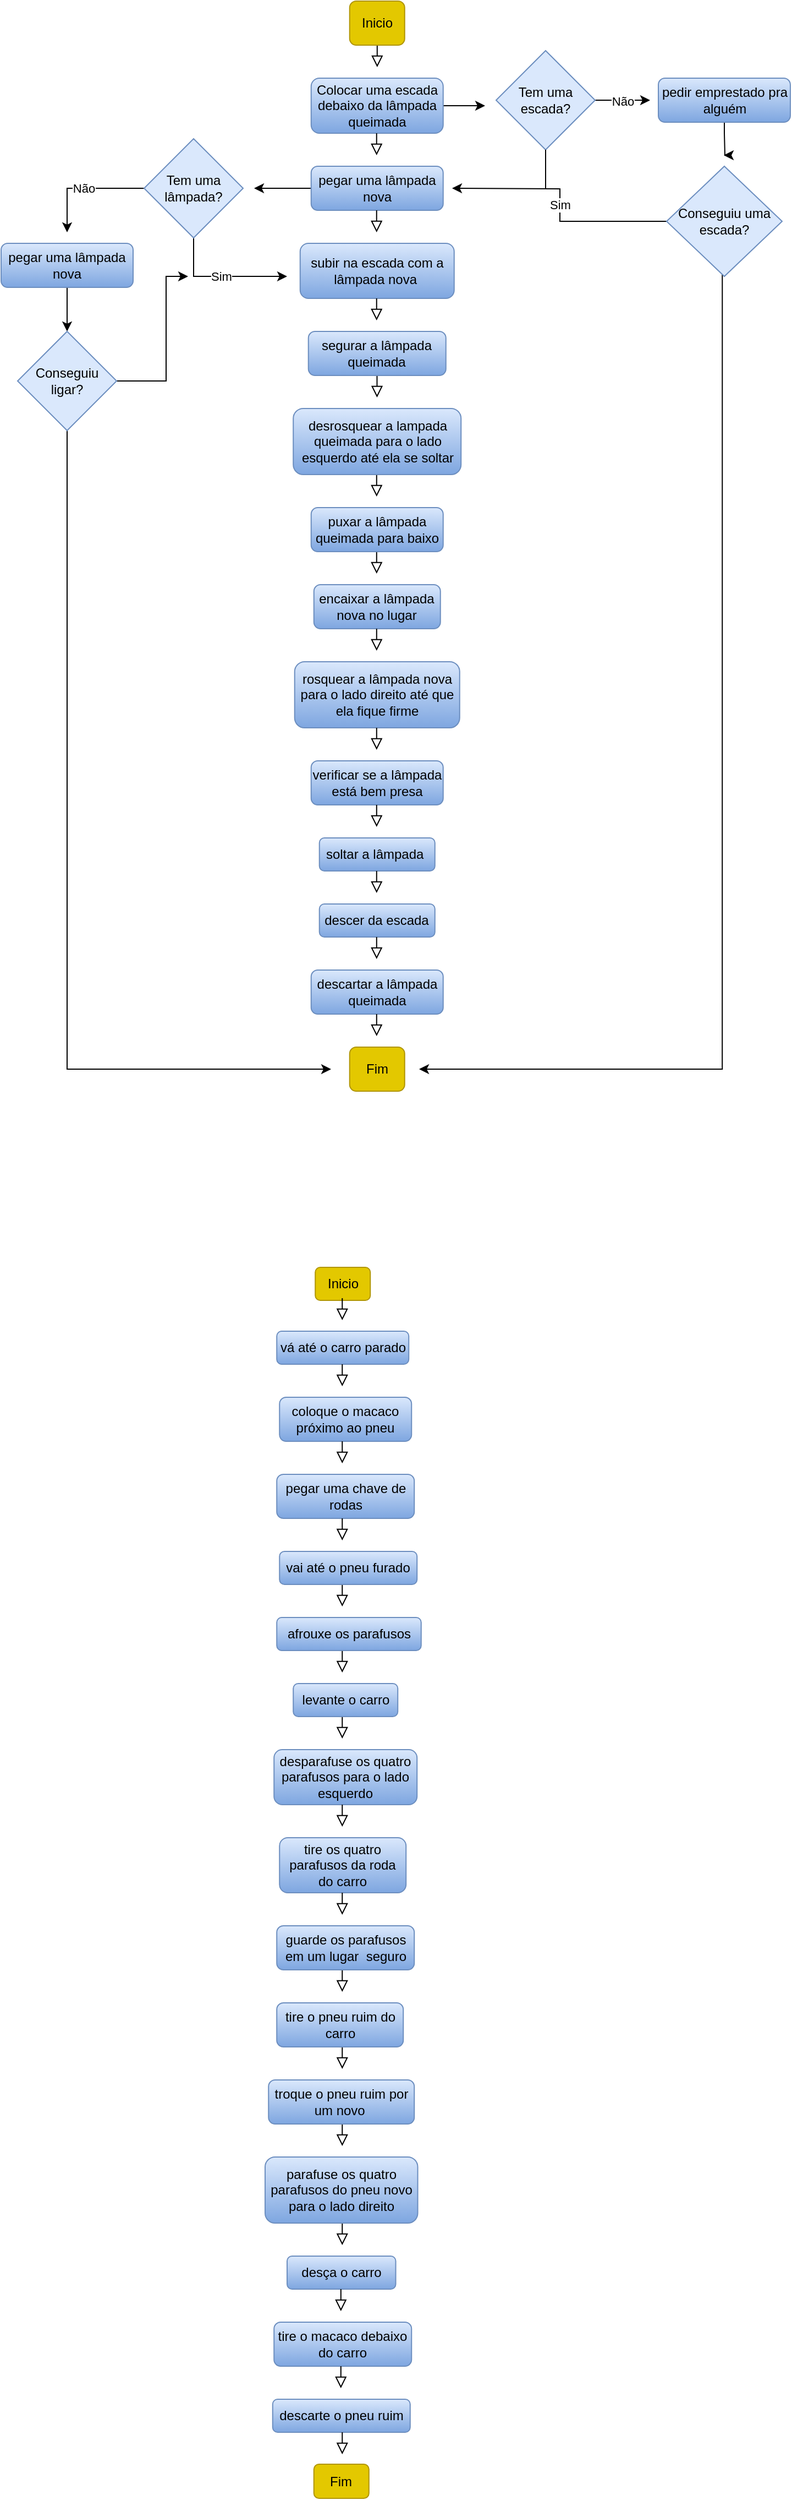<mxfile version="24.7.16">
  <diagram id="C5RBs43oDa-KdzZeNtuy" name="Page-1">
    <mxGraphModel dx="1222" dy="698" grid="1" gridSize="10" guides="1" tooltips="1" connect="1" arrows="1" fold="1" page="1" pageScale="1" pageWidth="827" pageHeight="1169" math="0" shadow="0">
      <root>
        <mxCell id="WIyWlLk6GJQsqaUBKTNV-0" />
        <mxCell id="WIyWlLk6GJQsqaUBKTNV-1" parent="WIyWlLk6GJQsqaUBKTNV-0" />
        <mxCell id="WIyWlLk6GJQsqaUBKTNV-2" value="" style="rounded=0;html=1;jettySize=auto;orthogonalLoop=1;fontSize=11;endArrow=block;endFill=0;endSize=8;strokeWidth=1;shadow=0;labelBackgroundColor=none;edgeStyle=orthogonalEdgeStyle;" parent="WIyWlLk6GJQsqaUBKTNV-1" source="WIyWlLk6GJQsqaUBKTNV-3" edge="1">
          <mxGeometry relative="1" as="geometry">
            <mxPoint x="391.87" y="130" as="targetPoint" />
          </mxGeometry>
        </mxCell>
        <mxCell id="WIyWlLk6GJQsqaUBKTNV-3" value="Inicio" style="rounded=1;whiteSpace=wrap;html=1;fontSize=12;glass=0;strokeWidth=1;shadow=0;fillColor=#e3c800;strokeColor=#B09500;fontColor=#000000;" parent="WIyWlLk6GJQsqaUBKTNV-1" vertex="1">
          <mxGeometry x="366.87" y="70" width="50" height="40" as="geometry" />
        </mxCell>
        <mxCell id="tq8VSNoy9a_6PWsCeqps-9" value="" style="edgeStyle=orthogonalEdgeStyle;rounded=0;orthogonalLoop=1;jettySize=auto;html=1;" edge="1" parent="WIyWlLk6GJQsqaUBKTNV-1" source="WIyWlLk6GJQsqaUBKTNV-7">
          <mxGeometry relative="1" as="geometry">
            <mxPoint x="490" y="165" as="targetPoint" />
            <Array as="points">
              <mxPoint x="460" y="165" />
              <mxPoint x="460" y="165" />
            </Array>
          </mxGeometry>
        </mxCell>
        <mxCell id="WIyWlLk6GJQsqaUBKTNV-7" value="Colocar uma escada debaixo da lâmpada queimada" style="rounded=1;whiteSpace=wrap;html=1;fontSize=12;glass=0;strokeWidth=1;shadow=0;fillColor=#dae8fc;gradientColor=#7ea6e0;strokeColor=#6c8ebf;" parent="WIyWlLk6GJQsqaUBKTNV-1" vertex="1">
          <mxGeometry x="331.87" y="140" width="120" height="50" as="geometry" />
        </mxCell>
        <mxCell id="WIyWlLk6GJQsqaUBKTNV-11" value="Fim" style="rounded=1;whiteSpace=wrap;html=1;fontSize=12;glass=0;strokeWidth=1;shadow=0;fillColor=#e3c800;fontColor=#000000;strokeColor=#B09500;" parent="WIyWlLk6GJQsqaUBKTNV-1" vertex="1">
          <mxGeometry x="366.87" y="1020" width="50" height="40" as="geometry" />
        </mxCell>
        <mxCell id="WIyWlLk6GJQsqaUBKTNV-12" value="subir na escada com a lâmpada nova&amp;nbsp;" style="rounded=1;whiteSpace=wrap;html=1;fontSize=12;glass=0;strokeWidth=1;shadow=0;fillColor=#dae8fc;gradientColor=#7ea6e0;strokeColor=#6c8ebf;" parent="WIyWlLk6GJQsqaUBKTNV-1" vertex="1">
          <mxGeometry x="321.87" y="290" width="140" height="50" as="geometry" />
        </mxCell>
        <mxCell id="LX-FdsdNKnB6Xv-rAkmm-3" value="" style="rounded=0;html=1;jettySize=auto;orthogonalLoop=1;fontSize=11;endArrow=block;endFill=0;endSize=8;strokeWidth=1;shadow=0;labelBackgroundColor=none;edgeStyle=orthogonalEdgeStyle;" parent="WIyWlLk6GJQsqaUBKTNV-1" edge="1">
          <mxGeometry relative="1" as="geometry">
            <mxPoint x="391.37" y="190" as="sourcePoint" />
            <mxPoint x="391.37" y="210" as="targetPoint" />
          </mxGeometry>
        </mxCell>
        <mxCell id="tq8VSNoy9a_6PWsCeqps-10" value="" style="edgeStyle=orthogonalEdgeStyle;rounded=0;orthogonalLoop=1;jettySize=auto;html=1;" edge="1" parent="WIyWlLk6GJQsqaUBKTNV-1" source="LX-FdsdNKnB6Xv-rAkmm-4">
          <mxGeometry relative="1" as="geometry">
            <mxPoint x="280" y="240" as="targetPoint" />
            <Array as="points">
              <mxPoint x="290" y="240" />
              <mxPoint x="290" y="240" />
            </Array>
          </mxGeometry>
        </mxCell>
        <mxCell id="LX-FdsdNKnB6Xv-rAkmm-4" value="pegar uma lâmpada nova" style="rounded=1;whiteSpace=wrap;html=1;fontSize=12;glass=0;strokeWidth=1;shadow=0;fillColor=#dae8fc;gradientColor=#7ea6e0;strokeColor=#6c8ebf;" parent="WIyWlLk6GJQsqaUBKTNV-1" vertex="1">
          <mxGeometry x="331.87" y="220" width="120" height="40" as="geometry" />
        </mxCell>
        <mxCell id="LX-FdsdNKnB6Xv-rAkmm-5" value="" style="rounded=0;html=1;jettySize=auto;orthogonalLoop=1;fontSize=11;endArrow=block;endFill=0;endSize=8;strokeWidth=1;shadow=0;labelBackgroundColor=none;edgeStyle=orthogonalEdgeStyle;" parent="WIyWlLk6GJQsqaUBKTNV-1" edge="1">
          <mxGeometry relative="1" as="geometry">
            <mxPoint x="391.39" y="570" as="sourcePoint" />
            <mxPoint x="391.39" y="590" as="targetPoint" />
          </mxGeometry>
        </mxCell>
        <mxCell id="LX-FdsdNKnB6Xv-rAkmm-6" value="" style="rounded=0;html=1;jettySize=auto;orthogonalLoop=1;fontSize=11;endArrow=block;endFill=0;endSize=8;strokeWidth=1;shadow=0;labelBackgroundColor=none;edgeStyle=orthogonalEdgeStyle;" parent="WIyWlLk6GJQsqaUBKTNV-1" edge="1">
          <mxGeometry relative="1" as="geometry">
            <mxPoint x="391.37" y="260" as="sourcePoint" />
            <mxPoint x="391.37" y="280" as="targetPoint" />
          </mxGeometry>
        </mxCell>
        <mxCell id="LX-FdsdNKnB6Xv-rAkmm-7" value="" style="rounded=0;html=1;jettySize=auto;orthogonalLoop=1;fontSize=11;endArrow=block;endFill=0;endSize=8;strokeWidth=1;shadow=0;labelBackgroundColor=none;edgeStyle=orthogonalEdgeStyle;" parent="WIyWlLk6GJQsqaUBKTNV-1" edge="1">
          <mxGeometry relative="1" as="geometry">
            <mxPoint x="391.75" y="410" as="sourcePoint" />
            <mxPoint x="391.75" y="430" as="targetPoint" />
          </mxGeometry>
        </mxCell>
        <mxCell id="LX-FdsdNKnB6Xv-rAkmm-8" value="" style="rounded=0;html=1;jettySize=auto;orthogonalLoop=1;fontSize=11;endArrow=block;endFill=0;endSize=8;strokeWidth=1;shadow=0;labelBackgroundColor=none;edgeStyle=orthogonalEdgeStyle;" parent="WIyWlLk6GJQsqaUBKTNV-1" edge="1">
          <mxGeometry relative="1" as="geometry">
            <mxPoint x="391.39" y="500" as="sourcePoint" />
            <mxPoint x="391.39" y="520" as="targetPoint" />
          </mxGeometry>
        </mxCell>
        <mxCell id="LX-FdsdNKnB6Xv-rAkmm-9" value="" style="rounded=0;html=1;jettySize=auto;orthogonalLoop=1;fontSize=11;endArrow=block;endFill=0;endSize=8;strokeWidth=1;shadow=0;labelBackgroundColor=none;edgeStyle=orthogonalEdgeStyle;" parent="WIyWlLk6GJQsqaUBKTNV-1" edge="1">
          <mxGeometry relative="1" as="geometry">
            <mxPoint x="391.37" y="340" as="sourcePoint" />
            <mxPoint x="391.37" y="360" as="targetPoint" />
          </mxGeometry>
        </mxCell>
        <mxCell id="LX-FdsdNKnB6Xv-rAkmm-10" value="segurar a lâmpada queimada" style="rounded=1;whiteSpace=wrap;html=1;fontSize=12;glass=0;strokeWidth=1;shadow=0;fillColor=#dae8fc;gradientColor=#7ea6e0;strokeColor=#6c8ebf;" parent="WIyWlLk6GJQsqaUBKTNV-1" vertex="1">
          <mxGeometry x="329.37" y="370" width="125" height="40" as="geometry" />
        </mxCell>
        <mxCell id="LX-FdsdNKnB6Xv-rAkmm-11" value="puxar a lâmpada queimada para baixo" style="rounded=1;whiteSpace=wrap;html=1;fontSize=12;glass=0;strokeWidth=1;shadow=0;fillColor=#dae8fc;gradientColor=#7ea6e0;strokeColor=#6c8ebf;" parent="WIyWlLk6GJQsqaUBKTNV-1" vertex="1">
          <mxGeometry x="331.87" y="530" width="120" height="40" as="geometry" />
        </mxCell>
        <mxCell id="LX-FdsdNKnB6Xv-rAkmm-12" value="desrosquear a lampada queimada para o lado esquerdo até ela se soltar" style="rounded=1;whiteSpace=wrap;html=1;fontSize=12;glass=0;strokeWidth=1;shadow=0;fillColor=#dae8fc;gradientColor=#7ea6e0;strokeColor=#6c8ebf;" parent="WIyWlLk6GJQsqaUBKTNV-1" vertex="1">
          <mxGeometry x="315.62" y="440" width="152.5" height="60" as="geometry" />
        </mxCell>
        <mxCell id="LX-FdsdNKnB6Xv-rAkmm-13" value="encaixar a lâmpada nova no lugar" style="rounded=1;whiteSpace=wrap;html=1;fontSize=12;glass=0;strokeWidth=1;shadow=0;fillColor=#dae8fc;gradientColor=#7ea6e0;strokeColor=#6c8ebf;" parent="WIyWlLk6GJQsqaUBKTNV-1" vertex="1">
          <mxGeometry x="334.37" y="600" width="115" height="40" as="geometry" />
        </mxCell>
        <mxCell id="LX-FdsdNKnB6Xv-rAkmm-14" value="rosquear a lâmpada nova para o lado direito até que ela fique firme" style="rounded=1;whiteSpace=wrap;html=1;fontSize=12;glass=0;strokeWidth=1;shadow=0;fillColor=#dae8fc;gradientColor=#7ea6e0;strokeColor=#6c8ebf;" parent="WIyWlLk6GJQsqaUBKTNV-1" vertex="1">
          <mxGeometry x="316.87" y="670" width="150" height="60" as="geometry" />
        </mxCell>
        <mxCell id="LX-FdsdNKnB6Xv-rAkmm-15" value="soltar a lâmpada&amp;nbsp;" style="rounded=1;whiteSpace=wrap;html=1;fontSize=12;glass=0;strokeWidth=1;shadow=0;fillColor=#dae8fc;gradientColor=#7ea6e0;strokeColor=#6c8ebf;" parent="WIyWlLk6GJQsqaUBKTNV-1" vertex="1">
          <mxGeometry x="339.37" y="830" width="105" height="30" as="geometry" />
        </mxCell>
        <mxCell id="LX-FdsdNKnB6Xv-rAkmm-16" value="verificar se a lâmpada está bem presa" style="rounded=1;whiteSpace=wrap;html=1;fontSize=12;glass=0;strokeWidth=1;shadow=0;fillColor=#dae8fc;gradientColor=#7ea6e0;strokeColor=#6c8ebf;" parent="WIyWlLk6GJQsqaUBKTNV-1" vertex="1">
          <mxGeometry x="331.87" y="760" width="120" height="40" as="geometry" />
        </mxCell>
        <mxCell id="LX-FdsdNKnB6Xv-rAkmm-17" value="desparafuse os quatro parafusos para o lado esquerdo" style="rounded=1;whiteSpace=wrap;html=1;fontSize=12;glass=0;strokeWidth=1;shadow=0;fillColor=#dae8fc;gradientColor=#7ea6e0;strokeColor=#6c8ebf;" parent="WIyWlLk6GJQsqaUBKTNV-1" vertex="1">
          <mxGeometry x="298.12" y="1658" width="130" height="50" as="geometry" />
        </mxCell>
        <mxCell id="LX-FdsdNKnB6Xv-rAkmm-18" value="descer da escada" style="rounded=1;whiteSpace=wrap;html=1;fontSize=12;glass=0;strokeWidth=1;shadow=0;fillColor=#dae8fc;gradientColor=#7ea6e0;strokeColor=#6c8ebf;" parent="WIyWlLk6GJQsqaUBKTNV-1" vertex="1">
          <mxGeometry x="339.37" y="890" width="105" height="30" as="geometry" />
        </mxCell>
        <mxCell id="LX-FdsdNKnB6Xv-rAkmm-19" value="descartar a lâmpada queimada" style="rounded=1;whiteSpace=wrap;html=1;fontSize=12;glass=0;strokeWidth=1;shadow=0;fillColor=#dae8fc;gradientColor=#7ea6e0;strokeColor=#6c8ebf;" parent="WIyWlLk6GJQsqaUBKTNV-1" vertex="1">
          <mxGeometry x="331.87" y="950" width="120" height="40" as="geometry" />
        </mxCell>
        <mxCell id="LX-FdsdNKnB6Xv-rAkmm-21" value="" style="rounded=0;html=1;jettySize=auto;orthogonalLoop=1;fontSize=11;endArrow=block;endFill=0;endSize=8;strokeWidth=1;shadow=0;labelBackgroundColor=none;edgeStyle=orthogonalEdgeStyle;" parent="WIyWlLk6GJQsqaUBKTNV-1" edge="1">
          <mxGeometry relative="1" as="geometry">
            <mxPoint x="391.39" y="990" as="sourcePoint" />
            <mxPoint x="391.39" y="1010" as="targetPoint" />
          </mxGeometry>
        </mxCell>
        <mxCell id="LX-FdsdNKnB6Xv-rAkmm-22" value="" style="rounded=0;html=1;jettySize=auto;orthogonalLoop=1;fontSize=11;endArrow=block;endFill=0;endSize=8;strokeWidth=1;shadow=0;labelBackgroundColor=none;edgeStyle=orthogonalEdgeStyle;" parent="WIyWlLk6GJQsqaUBKTNV-1" edge="1">
          <mxGeometry relative="1" as="geometry">
            <mxPoint x="391.39" y="920" as="sourcePoint" />
            <mxPoint x="391.39" y="940" as="targetPoint" />
          </mxGeometry>
        </mxCell>
        <mxCell id="LX-FdsdNKnB6Xv-rAkmm-23" value="" style="rounded=0;html=1;jettySize=auto;orthogonalLoop=1;fontSize=11;endArrow=block;endFill=0;endSize=8;strokeWidth=1;shadow=0;labelBackgroundColor=none;edgeStyle=orthogonalEdgeStyle;" parent="WIyWlLk6GJQsqaUBKTNV-1" edge="1">
          <mxGeometry relative="1" as="geometry">
            <mxPoint x="391.39" y="860" as="sourcePoint" />
            <mxPoint x="391.39" y="880" as="targetPoint" />
          </mxGeometry>
        </mxCell>
        <mxCell id="LX-FdsdNKnB6Xv-rAkmm-24" value="" style="rounded=0;html=1;jettySize=auto;orthogonalLoop=1;fontSize=11;endArrow=block;endFill=0;endSize=8;strokeWidth=1;shadow=0;labelBackgroundColor=none;edgeStyle=orthogonalEdgeStyle;" parent="WIyWlLk6GJQsqaUBKTNV-1" edge="1">
          <mxGeometry relative="1" as="geometry">
            <mxPoint x="391.39" y="800" as="sourcePoint" />
            <mxPoint x="391.39" y="820" as="targetPoint" />
          </mxGeometry>
        </mxCell>
        <mxCell id="LX-FdsdNKnB6Xv-rAkmm-25" value="" style="rounded=0;html=1;jettySize=auto;orthogonalLoop=1;fontSize=11;endArrow=block;endFill=0;endSize=8;strokeWidth=1;shadow=0;labelBackgroundColor=none;edgeStyle=orthogonalEdgeStyle;" parent="WIyWlLk6GJQsqaUBKTNV-1" edge="1">
          <mxGeometry relative="1" as="geometry">
            <mxPoint x="391.39" y="730" as="sourcePoint" />
            <mxPoint x="391.39" y="750" as="targetPoint" />
          </mxGeometry>
        </mxCell>
        <mxCell id="LX-FdsdNKnB6Xv-rAkmm-26" value="" style="rounded=0;html=1;jettySize=auto;orthogonalLoop=1;fontSize=11;endArrow=block;endFill=0;endSize=8;strokeWidth=1;shadow=0;labelBackgroundColor=none;edgeStyle=orthogonalEdgeStyle;" parent="WIyWlLk6GJQsqaUBKTNV-1" edge="1">
          <mxGeometry relative="1" as="geometry">
            <mxPoint x="391.39" y="640" as="sourcePoint" />
            <mxPoint x="391.39" y="660" as="targetPoint" />
          </mxGeometry>
        </mxCell>
        <mxCell id="LX-FdsdNKnB6Xv-rAkmm-29" value="Inicio" style="rounded=1;whiteSpace=wrap;html=1;fontSize=12;glass=0;strokeWidth=1;shadow=0;fillColor=#e3c800;strokeColor=#B09500;fontColor=#000000;" parent="WIyWlLk6GJQsqaUBKTNV-1" vertex="1">
          <mxGeometry x="335.62" y="1220" width="50" height="30" as="geometry" />
        </mxCell>
        <mxCell id="LX-FdsdNKnB6Xv-rAkmm-30" value="" style="rounded=0;html=1;jettySize=auto;orthogonalLoop=1;fontSize=11;endArrow=block;endFill=0;endSize=8;strokeWidth=1;shadow=0;labelBackgroundColor=none;edgeStyle=orthogonalEdgeStyle;" parent="WIyWlLk6GJQsqaUBKTNV-1" edge="1">
          <mxGeometry relative="1" as="geometry">
            <mxPoint x="360.14" y="1248" as="sourcePoint" />
            <mxPoint x="360.14" y="1268" as="targetPoint" />
          </mxGeometry>
        </mxCell>
        <mxCell id="LX-FdsdNKnB6Xv-rAkmm-31" value="vá até o carro parado" style="rounded=1;whiteSpace=wrap;html=1;fontSize=12;glass=0;strokeWidth=1;shadow=0;fillColor=#dae8fc;strokeColor=#6c8ebf;gradientColor=#7ea6e0;" parent="WIyWlLk6GJQsqaUBKTNV-1" vertex="1">
          <mxGeometry x="300.62" y="1278" width="120" height="30" as="geometry" />
        </mxCell>
        <mxCell id="LX-FdsdNKnB6Xv-rAkmm-32" value="pegar uma chave de rodas" style="rounded=1;whiteSpace=wrap;html=1;fontSize=12;glass=0;strokeWidth=1;shadow=0;fillColor=#dae8fc;gradientColor=#7ea6e0;strokeColor=#6c8ebf;" parent="WIyWlLk6GJQsqaUBKTNV-1" vertex="1">
          <mxGeometry x="300.62" y="1408" width="125" height="40" as="geometry" />
        </mxCell>
        <mxCell id="LX-FdsdNKnB6Xv-rAkmm-33" value="" style="rounded=0;html=1;jettySize=auto;orthogonalLoop=1;fontSize=11;endArrow=block;endFill=0;endSize=8;strokeWidth=1;shadow=0;labelBackgroundColor=none;edgeStyle=orthogonalEdgeStyle;" parent="WIyWlLk6GJQsqaUBKTNV-1" edge="1">
          <mxGeometry relative="1" as="geometry">
            <mxPoint x="360.14" y="1308" as="sourcePoint" />
            <mxPoint x="360.14" y="1328" as="targetPoint" />
          </mxGeometry>
        </mxCell>
        <mxCell id="LX-FdsdNKnB6Xv-rAkmm-34" value="coloque o macaco próximo ao pneu" style="rounded=1;whiteSpace=wrap;html=1;fontSize=12;glass=0;strokeWidth=1;shadow=0;fillColor=#dae8fc;gradientColor=#7ea6e0;strokeColor=#6c8ebf;" parent="WIyWlLk6GJQsqaUBKTNV-1" vertex="1">
          <mxGeometry x="303.12" y="1338" width="120" height="40" as="geometry" />
        </mxCell>
        <mxCell id="LX-FdsdNKnB6Xv-rAkmm-35" value="" style="rounded=0;html=1;jettySize=auto;orthogonalLoop=1;fontSize=11;endArrow=block;endFill=0;endSize=8;strokeWidth=1;shadow=0;labelBackgroundColor=none;edgeStyle=orthogonalEdgeStyle;" parent="WIyWlLk6GJQsqaUBKTNV-1" edge="1">
          <mxGeometry relative="1" as="geometry">
            <mxPoint x="360.14" y="1628" as="sourcePoint" />
            <mxPoint x="360.14" y="1648" as="targetPoint" />
          </mxGeometry>
        </mxCell>
        <mxCell id="LX-FdsdNKnB6Xv-rAkmm-36" value="" style="rounded=0;html=1;jettySize=auto;orthogonalLoop=1;fontSize=11;endArrow=block;endFill=0;endSize=8;strokeWidth=1;shadow=0;labelBackgroundColor=none;edgeStyle=orthogonalEdgeStyle;" parent="WIyWlLk6GJQsqaUBKTNV-1" edge="1">
          <mxGeometry relative="1" as="geometry">
            <mxPoint x="360.14" y="1378" as="sourcePoint" />
            <mxPoint x="360.14" y="1398" as="targetPoint" />
          </mxGeometry>
        </mxCell>
        <mxCell id="LX-FdsdNKnB6Xv-rAkmm-37" value="" style="rounded=0;html=1;jettySize=auto;orthogonalLoop=1;fontSize=11;endArrow=block;endFill=0;endSize=8;strokeWidth=1;shadow=0;labelBackgroundColor=none;edgeStyle=orthogonalEdgeStyle;" parent="WIyWlLk6GJQsqaUBKTNV-1" edge="1">
          <mxGeometry relative="1" as="geometry">
            <mxPoint x="360.14" y="1508" as="sourcePoint" />
            <mxPoint x="360.14" y="1528" as="targetPoint" />
          </mxGeometry>
        </mxCell>
        <mxCell id="LX-FdsdNKnB6Xv-rAkmm-38" value="" style="rounded=0;html=1;jettySize=auto;orthogonalLoop=1;fontSize=11;endArrow=block;endFill=0;endSize=8;strokeWidth=1;shadow=0;labelBackgroundColor=none;edgeStyle=orthogonalEdgeStyle;" parent="WIyWlLk6GJQsqaUBKTNV-1" edge="1">
          <mxGeometry relative="1" as="geometry">
            <mxPoint x="360.14" y="1568" as="sourcePoint" />
            <mxPoint x="360.14" y="1588" as="targetPoint" />
          </mxGeometry>
        </mxCell>
        <mxCell id="LX-FdsdNKnB6Xv-rAkmm-39" value="" style="rounded=0;html=1;jettySize=auto;orthogonalLoop=1;fontSize=11;endArrow=block;endFill=0;endSize=8;strokeWidth=1;shadow=0;labelBackgroundColor=none;edgeStyle=orthogonalEdgeStyle;" parent="WIyWlLk6GJQsqaUBKTNV-1" edge="1">
          <mxGeometry relative="1" as="geometry">
            <mxPoint x="360.14" y="1448" as="sourcePoint" />
            <mxPoint x="360.14" y="1468" as="targetPoint" />
          </mxGeometry>
        </mxCell>
        <mxCell id="LX-FdsdNKnB6Xv-rAkmm-40" value="vai até o pneu furado" style="rounded=1;whiteSpace=wrap;html=1;fontSize=12;glass=0;strokeWidth=1;shadow=0;fillColor=#dae8fc;gradientColor=#7ea6e0;strokeColor=#6c8ebf;" parent="WIyWlLk6GJQsqaUBKTNV-1" vertex="1">
          <mxGeometry x="303.12" y="1478" width="125" height="30" as="geometry" />
        </mxCell>
        <mxCell id="LX-FdsdNKnB6Xv-rAkmm-41" value="levante o carro" style="rounded=1;whiteSpace=wrap;html=1;fontSize=12;glass=0;strokeWidth=1;shadow=0;fillColor=#dae8fc;gradientColor=#7ea6e0;strokeColor=#6c8ebf;" parent="WIyWlLk6GJQsqaUBKTNV-1" vertex="1">
          <mxGeometry x="315.62" y="1598" width="95" height="30" as="geometry" />
        </mxCell>
        <mxCell id="LX-FdsdNKnB6Xv-rAkmm-42" value="afrouxe os parafusos" style="rounded=1;whiteSpace=wrap;html=1;fontSize=12;glass=0;strokeWidth=1;shadow=0;fillColor=#dae8fc;gradientColor=#7ea6e0;strokeColor=#6c8ebf;" parent="WIyWlLk6GJQsqaUBKTNV-1" vertex="1">
          <mxGeometry x="300.62" y="1538" width="131.25" height="30" as="geometry" />
        </mxCell>
        <mxCell id="LX-FdsdNKnB6Xv-rAkmm-43" value="tire os quatro parafusos da roda do carro" style="rounded=1;whiteSpace=wrap;html=1;fontSize=12;glass=0;strokeWidth=1;shadow=0;fillColor=#dae8fc;gradientColor=#7ea6e0;strokeColor=#6c8ebf;" parent="WIyWlLk6GJQsqaUBKTNV-1" vertex="1">
          <mxGeometry x="303.12" y="1738" width="115" height="50" as="geometry" />
        </mxCell>
        <mxCell id="LX-FdsdNKnB6Xv-rAkmm-44" value="" style="rounded=0;html=1;jettySize=auto;orthogonalLoop=1;fontSize=11;endArrow=block;endFill=0;endSize=8;strokeWidth=1;shadow=0;labelBackgroundColor=none;edgeStyle=orthogonalEdgeStyle;" parent="WIyWlLk6GJQsqaUBKTNV-1" edge="1">
          <mxGeometry relative="1" as="geometry">
            <mxPoint x="360.14" y="1788" as="sourcePoint" />
            <mxPoint x="360.14" y="1808" as="targetPoint" />
          </mxGeometry>
        </mxCell>
        <mxCell id="LX-FdsdNKnB6Xv-rAkmm-46" value="" style="rounded=0;html=1;jettySize=auto;orthogonalLoop=1;fontSize=11;endArrow=block;endFill=0;endSize=8;strokeWidth=1;shadow=0;labelBackgroundColor=none;edgeStyle=orthogonalEdgeStyle;" parent="WIyWlLk6GJQsqaUBKTNV-1" edge="1">
          <mxGeometry relative="1" as="geometry">
            <mxPoint x="360.14" y="1928" as="sourcePoint" />
            <mxPoint x="360.14" y="1948" as="targetPoint" />
          </mxGeometry>
        </mxCell>
        <mxCell id="LX-FdsdNKnB6Xv-rAkmm-47" value="" style="rounded=0;html=1;jettySize=auto;orthogonalLoop=1;fontSize=11;endArrow=block;endFill=0;endSize=8;strokeWidth=1;shadow=0;labelBackgroundColor=none;edgeStyle=orthogonalEdgeStyle;" parent="WIyWlLk6GJQsqaUBKTNV-1" edge="1">
          <mxGeometry relative="1" as="geometry">
            <mxPoint x="360.14" y="1998" as="sourcePoint" />
            <mxPoint x="360.14" y="2018" as="targetPoint" />
          </mxGeometry>
        </mxCell>
        <mxCell id="LX-FdsdNKnB6Xv-rAkmm-48" value="" style="rounded=0;html=1;jettySize=auto;orthogonalLoop=1;fontSize=11;endArrow=block;endFill=0;endSize=8;strokeWidth=1;shadow=0;labelBackgroundColor=none;edgeStyle=orthogonalEdgeStyle;" parent="WIyWlLk6GJQsqaUBKTNV-1" edge="1">
          <mxGeometry relative="1" as="geometry">
            <mxPoint x="360.14" y="1858" as="sourcePoint" />
            <mxPoint x="360.14" y="1878" as="targetPoint" />
          </mxGeometry>
        </mxCell>
        <mxCell id="LX-FdsdNKnB6Xv-rAkmm-49" value="" style="rounded=0;html=1;jettySize=auto;orthogonalLoop=1;fontSize=11;endArrow=block;endFill=0;endSize=8;strokeWidth=1;shadow=0;labelBackgroundColor=none;edgeStyle=orthogonalEdgeStyle;" parent="WIyWlLk6GJQsqaUBKTNV-1" edge="1">
          <mxGeometry relative="1" as="geometry">
            <mxPoint x="360.14" y="2088" as="sourcePoint" />
            <mxPoint x="360.14" y="2108" as="targetPoint" />
          </mxGeometry>
        </mxCell>
        <mxCell id="LX-FdsdNKnB6Xv-rAkmm-50" value="" style="rounded=0;html=1;jettySize=auto;orthogonalLoop=1;fontSize=11;endArrow=block;endFill=0;endSize=8;strokeWidth=1;shadow=0;labelBackgroundColor=none;edgeStyle=orthogonalEdgeStyle;" parent="WIyWlLk6GJQsqaUBKTNV-1" edge="1">
          <mxGeometry relative="1" as="geometry">
            <mxPoint x="360.14" y="1708" as="sourcePoint" />
            <mxPoint x="360.14" y="1728" as="targetPoint" />
          </mxGeometry>
        </mxCell>
        <mxCell id="LX-FdsdNKnB6Xv-rAkmm-51" value="troque o pneu ruim por um novo&amp;nbsp;" style="rounded=1;whiteSpace=wrap;html=1;fontSize=12;glass=0;strokeWidth=1;shadow=0;fillColor=#dae8fc;gradientColor=#7ea6e0;strokeColor=#6c8ebf;" parent="WIyWlLk6GJQsqaUBKTNV-1" vertex="1">
          <mxGeometry x="293.12" y="1958" width="132.5" height="40" as="geometry" />
        </mxCell>
        <mxCell id="LX-FdsdNKnB6Xv-rAkmm-52" value="tire o pneu ruim do carro" style="rounded=1;whiteSpace=wrap;html=1;fontSize=12;glass=0;strokeWidth=1;shadow=0;fillColor=#dae8fc;gradientColor=#7ea6e0;strokeColor=#6c8ebf;" parent="WIyWlLk6GJQsqaUBKTNV-1" vertex="1">
          <mxGeometry x="300.62" y="1888" width="115" height="40" as="geometry" />
        </mxCell>
        <mxCell id="LX-FdsdNKnB6Xv-rAkmm-53" value="guarde os parafusos em um lugar&amp;nbsp; seguro" style="rounded=1;whiteSpace=wrap;html=1;fontSize=12;glass=0;strokeWidth=1;shadow=0;fillColor=#dae8fc;gradientColor=#7ea6e0;strokeColor=#6c8ebf;" parent="WIyWlLk6GJQsqaUBKTNV-1" vertex="1">
          <mxGeometry x="300.62" y="1818" width="125" height="40" as="geometry" />
        </mxCell>
        <mxCell id="LX-FdsdNKnB6Xv-rAkmm-54" value="parafuse os quatro parafusos do pneu novo para o lado direito" style="rounded=1;whiteSpace=wrap;html=1;fontSize=12;glass=0;strokeWidth=1;shadow=0;fillColor=#dae8fc;gradientColor=#7ea6e0;strokeColor=#6c8ebf;" parent="WIyWlLk6GJQsqaUBKTNV-1" vertex="1">
          <mxGeometry x="290" y="2028" width="138.75" height="60" as="geometry" />
        </mxCell>
        <mxCell id="LX-FdsdNKnB6Xv-rAkmm-55" value="tire o macaco debaixo do carro" style="rounded=1;whiteSpace=wrap;html=1;fontSize=12;glass=0;strokeWidth=1;shadow=0;fillColor=#dae8fc;gradientColor=#7ea6e0;strokeColor=#6c8ebf;" parent="WIyWlLk6GJQsqaUBKTNV-1" vertex="1">
          <mxGeometry x="298.12" y="2178" width="125" height="40" as="geometry" />
        </mxCell>
        <mxCell id="LX-FdsdNKnB6Xv-rAkmm-56" value="desça o carro" style="rounded=1;whiteSpace=wrap;html=1;fontSize=12;glass=0;strokeWidth=1;shadow=0;fillColor=#dae8fc;gradientColor=#7ea6e0;strokeColor=#6c8ebf;" parent="WIyWlLk6GJQsqaUBKTNV-1" vertex="1">
          <mxGeometry x="310" y="2118" width="98.75" height="30" as="geometry" />
        </mxCell>
        <mxCell id="LX-FdsdNKnB6Xv-rAkmm-59" value="" style="rounded=0;html=1;jettySize=auto;orthogonalLoop=1;fontSize=11;endArrow=block;endFill=0;endSize=8;strokeWidth=1;shadow=0;labelBackgroundColor=none;edgeStyle=orthogonalEdgeStyle;" parent="WIyWlLk6GJQsqaUBKTNV-1" edge="1">
          <mxGeometry relative="1" as="geometry">
            <mxPoint x="358.89" y="2218" as="sourcePoint" />
            <mxPoint x="358.89" y="2238" as="targetPoint" />
          </mxGeometry>
        </mxCell>
        <mxCell id="LX-FdsdNKnB6Xv-rAkmm-60" value="" style="rounded=0;html=1;jettySize=auto;orthogonalLoop=1;fontSize=11;endArrow=block;endFill=0;endSize=8;strokeWidth=1;shadow=0;labelBackgroundColor=none;edgeStyle=orthogonalEdgeStyle;" parent="WIyWlLk6GJQsqaUBKTNV-1" edge="1">
          <mxGeometry relative="1" as="geometry">
            <mxPoint x="358.9" y="2148" as="sourcePoint" />
            <mxPoint x="358.9" y="2168" as="targetPoint" />
          </mxGeometry>
        </mxCell>
        <mxCell id="LX-FdsdNKnB6Xv-rAkmm-61" value="descarte o pneu ruim" style="rounded=1;whiteSpace=wrap;html=1;fontSize=12;glass=0;strokeWidth=1;shadow=0;fillColor=#dae8fc;gradientColor=#7ea6e0;strokeColor=#6c8ebf;" parent="WIyWlLk6GJQsqaUBKTNV-1" vertex="1">
          <mxGeometry x="296.88" y="2248" width="125" height="30" as="geometry" />
        </mxCell>
        <mxCell id="LX-FdsdNKnB6Xv-rAkmm-62" value="" style="rounded=0;html=1;jettySize=auto;orthogonalLoop=1;fontSize=11;endArrow=block;endFill=0;endSize=8;strokeWidth=1;shadow=0;labelBackgroundColor=none;edgeStyle=orthogonalEdgeStyle;" parent="WIyWlLk6GJQsqaUBKTNV-1" edge="1">
          <mxGeometry relative="1" as="geometry">
            <mxPoint x="360.14" y="2278" as="sourcePoint" />
            <mxPoint x="360.14" y="2298" as="targetPoint" />
          </mxGeometry>
        </mxCell>
        <mxCell id="LX-FdsdNKnB6Xv-rAkmm-63" value="Fim" style="rounded=1;whiteSpace=wrap;html=1;fontSize=12;glass=0;strokeWidth=1;shadow=0;fillColor=#e3c800;fontColor=#000000;strokeColor=#B09500;" parent="WIyWlLk6GJQsqaUBKTNV-1" vertex="1">
          <mxGeometry x="334.37" y="2307" width="50" height="31" as="geometry" />
        </mxCell>
        <mxCell id="tq8VSNoy9a_6PWsCeqps-17" value="Não" style="edgeStyle=orthogonalEdgeStyle;rounded=0;orthogonalLoop=1;jettySize=auto;html=1;" edge="1" parent="WIyWlLk6GJQsqaUBKTNV-1" source="tq8VSNoy9a_6PWsCeqps-1">
          <mxGeometry relative="1" as="geometry">
            <mxPoint x="110" y="280" as="targetPoint" />
            <Array as="points">
              <mxPoint x="135" y="240" />
              <mxPoint x="135" y="240" />
            </Array>
          </mxGeometry>
        </mxCell>
        <mxCell id="tq8VSNoy9a_6PWsCeqps-19" value="Sim" style="edgeStyle=orthogonalEdgeStyle;rounded=0;orthogonalLoop=1;jettySize=auto;html=1;" edge="1" parent="WIyWlLk6GJQsqaUBKTNV-1" source="tq8VSNoy9a_6PWsCeqps-1">
          <mxGeometry relative="1" as="geometry">
            <mxPoint x="310" y="320" as="targetPoint" />
            <Array as="points">
              <mxPoint x="225" y="320" />
            </Array>
          </mxGeometry>
        </mxCell>
        <mxCell id="tq8VSNoy9a_6PWsCeqps-1" value="Tem uma lâmpada?" style="rhombus;whiteSpace=wrap;html=1;fillColor=#dae8fc;strokeColor=#6c8ebf;" vertex="1" parent="WIyWlLk6GJQsqaUBKTNV-1">
          <mxGeometry x="180" y="195" width="90" height="90" as="geometry" />
        </mxCell>
        <mxCell id="tq8VSNoy9a_6PWsCeqps-12" value="Não" style="edgeStyle=orthogonalEdgeStyle;rounded=0;orthogonalLoop=1;jettySize=auto;html=1;" edge="1" parent="WIyWlLk6GJQsqaUBKTNV-1" source="tq8VSNoy9a_6PWsCeqps-2">
          <mxGeometry relative="1" as="geometry">
            <mxPoint x="640" y="160" as="targetPoint" />
          </mxGeometry>
        </mxCell>
        <mxCell id="tq8VSNoy9a_6PWsCeqps-2" value="Tem uma escada?" style="rhombus;whiteSpace=wrap;html=1;fillColor=#dae8fc;strokeColor=#6c8ebf;" vertex="1" parent="WIyWlLk6GJQsqaUBKTNV-1">
          <mxGeometry x="500" y="115" width="90" height="90" as="geometry" />
        </mxCell>
        <mxCell id="tq8VSNoy9a_6PWsCeqps-11" value="" style="edgeStyle=orthogonalEdgeStyle;rounded=0;orthogonalLoop=1;jettySize=auto;html=1;" edge="1" parent="WIyWlLk6GJQsqaUBKTNV-1" source="tq8VSNoy9a_6PWsCeqps-5" target="tq8VSNoy9a_6PWsCeqps-7">
          <mxGeometry relative="1" as="geometry" />
        </mxCell>
        <mxCell id="tq8VSNoy9a_6PWsCeqps-5" value="pegar uma lâmpada nova" style="rounded=1;whiteSpace=wrap;html=1;fontSize=12;glass=0;strokeWidth=1;shadow=0;fillColor=#dae8fc;gradientColor=#7ea6e0;strokeColor=#6c8ebf;" vertex="1" parent="WIyWlLk6GJQsqaUBKTNV-1">
          <mxGeometry x="50" y="290" width="120" height="40" as="geometry" />
        </mxCell>
        <mxCell id="tq8VSNoy9a_6PWsCeqps-14" value="" style="edgeStyle=orthogonalEdgeStyle;rounded=0;orthogonalLoop=1;jettySize=auto;html=1;" edge="1" parent="WIyWlLk6GJQsqaUBKTNV-1" source="tq8VSNoy9a_6PWsCeqps-6">
          <mxGeometry relative="1" as="geometry">
            <mxPoint x="707" y="210" as="targetPoint" />
            <Array as="points">
              <mxPoint x="708" y="190" />
              <mxPoint x="708" y="190" />
            </Array>
          </mxGeometry>
        </mxCell>
        <mxCell id="tq8VSNoy9a_6PWsCeqps-6" value="pedir emprestado pra alguém" style="rounded=1;whiteSpace=wrap;html=1;fontSize=12;glass=0;strokeWidth=1;shadow=0;fillColor=#dae8fc;gradientColor=#7ea6e0;strokeColor=#6c8ebf;" vertex="1" parent="WIyWlLk6GJQsqaUBKTNV-1">
          <mxGeometry x="647.5" y="140" width="120" height="40" as="geometry" />
        </mxCell>
        <mxCell id="tq8VSNoy9a_6PWsCeqps-21" value="" style="edgeStyle=orthogonalEdgeStyle;rounded=0;orthogonalLoop=1;jettySize=auto;html=1;" edge="1" parent="WIyWlLk6GJQsqaUBKTNV-1" source="tq8VSNoy9a_6PWsCeqps-7">
          <mxGeometry relative="1" as="geometry">
            <mxPoint x="220" y="320" as="targetPoint" />
            <Array as="points">
              <mxPoint x="200" y="415" />
              <mxPoint x="200" y="320" />
            </Array>
          </mxGeometry>
        </mxCell>
        <mxCell id="tq8VSNoy9a_6PWsCeqps-23" value="" style="edgeStyle=orthogonalEdgeStyle;rounded=0;orthogonalLoop=1;jettySize=auto;html=1;" edge="1" parent="WIyWlLk6GJQsqaUBKTNV-1" source="tq8VSNoy9a_6PWsCeqps-7">
          <mxGeometry relative="1" as="geometry">
            <mxPoint x="350" y="1040" as="targetPoint" />
            <Array as="points">
              <mxPoint x="110" y="1040" />
            </Array>
          </mxGeometry>
        </mxCell>
        <mxCell id="tq8VSNoy9a_6PWsCeqps-7" value="Conseguiu ligar?" style="rhombus;whiteSpace=wrap;html=1;fillColor=#dae8fc;strokeColor=#6c8ebf;" vertex="1" parent="WIyWlLk6GJQsqaUBKTNV-1">
          <mxGeometry x="65" y="370" width="90" height="90" as="geometry" />
        </mxCell>
        <mxCell id="tq8VSNoy9a_6PWsCeqps-25" value="Sim" style="edgeStyle=orthogonalEdgeStyle;rounded=0;orthogonalLoop=1;jettySize=auto;html=1;" edge="1" parent="WIyWlLk6GJQsqaUBKTNV-1" source="tq8VSNoy9a_6PWsCeqps-13">
          <mxGeometry relative="1" as="geometry">
            <mxPoint x="460" y="240" as="targetPoint" />
          </mxGeometry>
        </mxCell>
        <mxCell id="tq8VSNoy9a_6PWsCeqps-28" value="" style="edgeStyle=orthogonalEdgeStyle;rounded=0;orthogonalLoop=1;jettySize=auto;html=1;" edge="1" parent="WIyWlLk6GJQsqaUBKTNV-1">
          <mxGeometry relative="1" as="geometry">
            <mxPoint x="705.644" y="309.997" as="sourcePoint" />
            <mxPoint x="430" y="1040" as="targetPoint" />
            <Array as="points">
              <mxPoint x="706.12" y="1040.02" />
            </Array>
          </mxGeometry>
        </mxCell>
        <mxCell id="tq8VSNoy9a_6PWsCeqps-13" value="Conseguiu uma escada?" style="rhombus;whiteSpace=wrap;html=1;fillColor=#dae8fc;strokeColor=#6c8ebf;" vertex="1" parent="WIyWlLk6GJQsqaUBKTNV-1">
          <mxGeometry x="655" y="220" width="105" height="100" as="geometry" />
        </mxCell>
        <mxCell id="tq8VSNoy9a_6PWsCeqps-26" value="" style="endArrow=none;html=1;rounded=0;entryX=0.5;entryY=1;entryDx=0;entryDy=0;" edge="1" parent="WIyWlLk6GJQsqaUBKTNV-1" target="tq8VSNoy9a_6PWsCeqps-2">
          <mxGeometry width="50" height="50" relative="1" as="geometry">
            <mxPoint x="545" y="240" as="sourcePoint" />
            <mxPoint x="544.52" y="220" as="targetPoint" />
          </mxGeometry>
        </mxCell>
      </root>
    </mxGraphModel>
  </diagram>
</mxfile>
